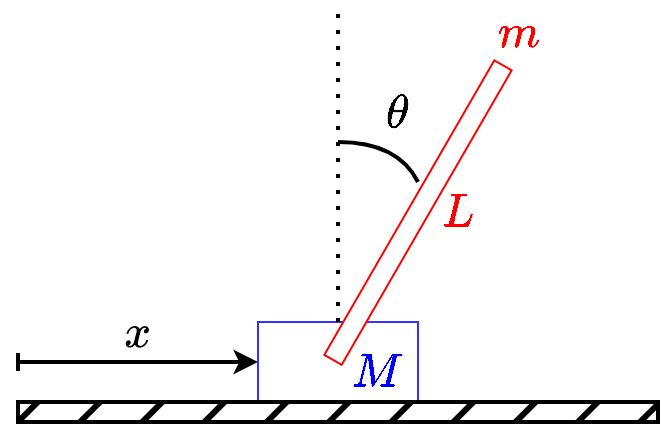 <mxfile version="20.7.4" type="device"><diagram id="PKXgxyNqT-ygMeF7_D2m" name="Pagina-1"><mxGraphModel dx="2171" dy="1595" grid="1" gridSize="10" guides="1" tooltips="1" connect="1" arrows="1" fold="1" page="1" pageScale="1" pageWidth="827" pageHeight="1169" math="1" shadow="0"><root><mxCell id="0"/><mxCell id="1" parent="0"/><mxCell id="3qhbwhjmdzM9JfU7vgDt-1" value="" style="rounded=0;whiteSpace=wrap;html=1;strokeColor=#3333FF;" vertex="1" parent="1"><mxGeometry x="240" y="360" width="80" height="40" as="geometry"/></mxCell><mxCell id="3qhbwhjmdzM9JfU7vgDt-2" value="" style="rounded=0;whiteSpace=wrap;html=1;fillStyle=hatch;fillColor=#000000;strokeWidth=2;" vertex="1" parent="1"><mxGeometry x="120" y="400" width="320" height="10" as="geometry"/></mxCell><mxCell id="3qhbwhjmdzM9JfU7vgDt-3" value="" style="endArrow=none;dashed=1;html=1;dashPattern=1 3;strokeWidth=2;rounded=0;exitX=0.5;exitY=0;exitDx=0;exitDy=0;" edge="1" parent="1" source="3qhbwhjmdzM9JfU7vgDt-1"><mxGeometry width="50" height="50" relative="1" as="geometry"><mxPoint x="280" y="300" as="sourcePoint"/><mxPoint x="280" y="200" as="targetPoint"/></mxGeometry></mxCell><mxCell id="3qhbwhjmdzM9JfU7vgDt-4" value="" style="rounded=0;whiteSpace=wrap;html=1;fillStyle=auto;strokeWidth=1;fillColor=#FFFFFF;rotation=-60;strokeColor=#FF0000;" vertex="1" parent="1"><mxGeometry x="235" y="300.3" width="170" height="10" as="geometry"/></mxCell><mxCell id="3qhbwhjmdzM9JfU7vgDt-6" value="" style="endArrow=classic;html=1;rounded=0;startArrow=baseDash;startFill=0;entryX=0;entryY=0.5;entryDx=0;entryDy=0;sourcePerimeterSpacing=2;strokeWidth=2;" edge="1" parent="1" target="3qhbwhjmdzM9JfU7vgDt-1"><mxGeometry width="50" height="50" relative="1" as="geometry"><mxPoint x="120" y="380" as="sourcePoint"/><mxPoint x="140" y="370" as="targetPoint"/></mxGeometry></mxCell><mxCell id="3qhbwhjmdzM9JfU7vgDt-7" value="&lt;svg style=&quot;vertical-align: -0.025ex; font-size: 20px;&quot; xmlns:xlink=&quot;http://www.w3.org/1999/xlink&quot; viewBox=&quot;0 -442 572 453&quot; role=&quot;img&quot; height=&quot;1.025ex&quot; width=&quot;1.294ex&quot; xmlns=&quot;http://www.w3.org/2000/svg&quot;&gt;&lt;defs style=&quot;font-size: 20px;&quot;&gt;&lt;path d=&quot;M52 289Q59 331 106 386T222 442Q257 442 286 424T329 379Q371 442 430 442Q467 442 494 420T522 361Q522 332 508 314T481 292T458 288Q439 288 427 299T415 328Q415 374 465 391Q454 404 425 404Q412 404 406 402Q368 386 350 336Q290 115 290 78Q290 50 306 38T341 26Q378 26 414 59T463 140Q466 150 469 151T485 153H489Q504 153 504 145Q504 144 502 134Q486 77 440 33T333 -11Q263 -11 227 52Q186 -10 133 -10H127Q78 -10 57 16T35 71Q35 103 54 123T99 143Q142 143 142 101Q142 81 130 66T107 46T94 41L91 40Q91 39 97 36T113 29T132 26Q168 26 194 71Q203 87 217 139T245 247T261 313Q266 340 266 352Q266 380 251 392T217 404Q177 404 142 372T93 290Q91 281 88 280T72 278H58Q52 284 52 289Z&quot; id=&quot;MJX-2-TEX-I-1D465&quot; style=&quot;font-size: 20px;&quot;&gt;&lt;/path&gt;&lt;/defs&gt;&lt;g transform=&quot;scale(1,-1)&quot; stroke-width=&quot;0&quot; fill=&quot;currentColor&quot; stroke=&quot;currentColor&quot; style=&quot;font-size: 20px;&quot;&gt;&lt;g data-mml-node=&quot;math&quot; style=&quot;font-size: 20px;&quot;&gt;&lt;g data-mml-node=&quot;mi&quot; style=&quot;font-size: 20px;&quot;&gt;&lt;use xlink:href=&quot;#MJX-2-TEX-I-1D465&quot; data-c=&quot;1D465&quot; style=&quot;font-size: 20px;&quot;&gt;&lt;/use&gt;&lt;/g&gt;&lt;/g&gt;&lt;/g&gt;&lt;/svg&gt;" style="text;strokeColor=none;align=center;fillColor=none;html=1;verticalAlign=middle;whiteSpace=wrap;rounded=0;fillStyle=auto;strokeWidth=1;fontSize=20;fontStyle=0" vertex="1" parent="1"><mxGeometry x="150" y="350" width="60" height="30" as="geometry"/></mxCell><mxCell id="3qhbwhjmdzM9JfU7vgDt-8" value="$$\theta$$" style="text;html=1;strokeColor=none;fillColor=none;align=center;verticalAlign=middle;whiteSpace=wrap;rounded=0;fillStyle=auto;strokeWidth=1;fontSize=20;" vertex="1" parent="1"><mxGeometry x="280" y="240" width="60" height="30" as="geometry"/></mxCell><mxCell id="3qhbwhjmdzM9JfU7vgDt-10" value="" style="endArrow=none;html=1;rounded=0;strokeWidth=2;fontSize=20;sourcePerimeterSpacing=2;curved=1;" edge="1" parent="1"><mxGeometry width="50" height="50" relative="1" as="geometry"><mxPoint x="280" y="270" as="sourcePoint"/><mxPoint x="320" y="290" as="targetPoint"/><Array as="points"><mxPoint x="310" y="270"/></Array></mxGeometry></mxCell><mxCell id="3qhbwhjmdzM9JfU7vgDt-15" value="&lt;font color=&quot;#0000ff&quot;&gt;$$M$$&lt;/font&gt;" style="text;html=1;strokeColor=none;fillColor=none;align=center;verticalAlign=middle;whiteSpace=wrap;rounded=0;fillStyle=auto;strokeWidth=1;fontSize=20;" vertex="1" parent="1"><mxGeometry x="270" y="370" width="60" height="30" as="geometry"/></mxCell><mxCell id="3qhbwhjmdzM9JfU7vgDt-17" value="&lt;font color=&quot;#ff0000&quot;&gt;$$L$$&lt;/font&gt;" style="text;html=1;strokeColor=none;fillColor=none;align=center;verticalAlign=middle;whiteSpace=wrap;rounded=0;fillStyle=auto;strokeWidth=1;fontSize=20;fontColor=#0000FF;" vertex="1" parent="1"><mxGeometry x="310" y="290.3" width="60" height="30" as="geometry"/></mxCell><mxCell id="3qhbwhjmdzM9JfU7vgDt-18" value="&lt;font color=&quot;#ff0000&quot;&gt;$$m$$&lt;/font&gt;" style="text;html=1;strokeColor=none;fillColor=none;align=center;verticalAlign=middle;whiteSpace=wrap;rounded=0;fillStyle=auto;strokeWidth=1;fontSize=20;fontColor=#0000FF;" vertex="1" parent="1"><mxGeometry x="340" y="200" width="60" height="30" as="geometry"/></mxCell></root></mxGraphModel></diagram></mxfile>